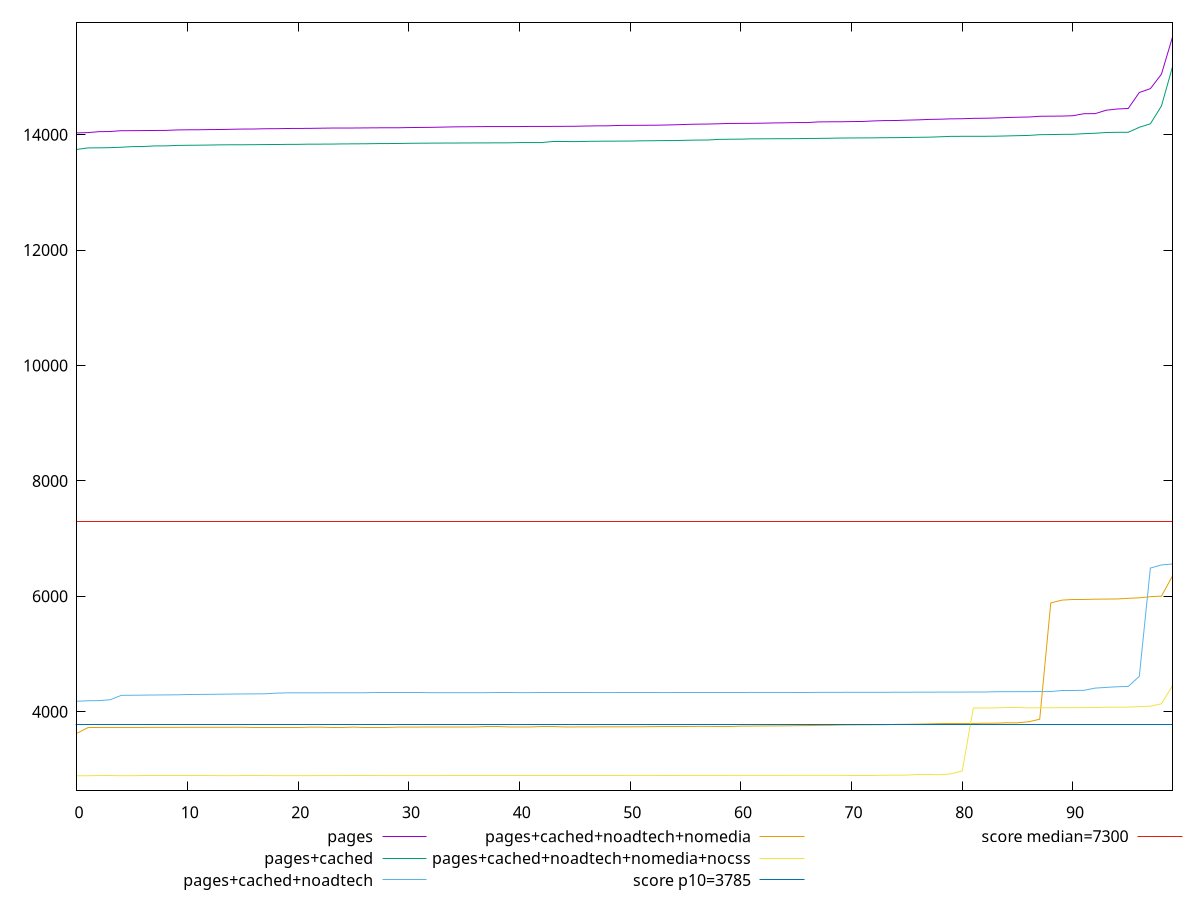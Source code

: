 reset

$pages <<EOF
0 14030.944499999998
1 14035.9395
2 14052.054500000006
3 14054.572
4 14068.963999999996
5 14069.267500000002
6 14071.061
7 14072.644000000002
8 14073.522
9 14081.764
10 14084.424999999996
11 14085.2915
12 14088.144999999999
13 14089.465999999999
14 14093.620500000003
15 14097.263000000003
16 14097.973499999998
17 14102.648999999998
18 14103.16
19 14107.1457
20 14107.855549999997
21 14109.131999999998
22 14111.776699999999
23 14114.440750000002
24 14115.366
25 14115.457600000003
26 14117.035500000002
27 14118.786
28 14119.116299999998
29 14119.391
30 14123.016999999998
31 14124.8351
32 14126.876
33 14130.715000000002
34 14134.816
35 14136.875
36 14138.371700000003
37 14140.017499999996
38 14140.1515
39 14140.465
40 14140.610450000002
41 14142.515
42 14142.8315
43 14143.142000000003
44 14144.195650000003
45 14145.479
46 14149.778999999999
47 14152.496000000003
48 14153.724999999999
49 14160.106999999996
50 14161.191499999997
51 14162.573
52 14163.068599999999
53 14166.198999999997
54 14171.034
55 14177.385499999997
56 14181.7755
57 14183.843500000003
58 14188.819999999998
59 14194.749
60 14195.322400000001
61 14196.3635
62 14199.142999999996
63 14203.2365
64 14205.764500000001
65 14209.1747
66 14209.978000000001
67 14220.936500000002
68 14222.837000000001
69 14223.475000000002
70 14226.7886
71 14228.6325
72 14238.0605
73 14244.274999999998
74 14245.213
75 14251.638
76 14256.341499999999
77 14264.264
78 14267.971000000001
79 14274.245
80 14275.931999999997
81 14282.717
82 14284.515
83 14289.108499999998
84 14296.802999999998
85 14301.966
86 14305.868000000002
87 14318.462
88 14320.651999999996
89 14321.707999999999
90 14328.322000000004
91 14363.5245
92 14364.197
93 14423.388999999996
94 14444.5755
95 14453.729500000001
96 14731.076499999996
97 14797.592
98 15047.271
99 15691.250999999997
EOF

$pagesCached <<EOF
0 13744.967999999997
1 13770.202000000003
2 13771.871
3 13774.792849999998
4 13781.849499999997
5 13792.969999999998
6 13794.506500000001
7 13804.898000000003
8 13805.502499999999
9 13813.466999999997
10 13816.041999999998
11 13817.554499999998
12 13820.241900000003
13 13823.474299999996
14 13825.002000000002
15 13825.128500000003
16 13826.126999999999
17 13828.7585
18 13829.0324
19 13831.6159
20 13832.262799999997
21 13835.548900000002
22 13835.691000000003
23 13836.829299999998
24 13839.593
25 13840.975
26 13842.099700000002
27 13845.038199999999
28 13845.8955
29 13847.201500000003
30 13850.189199999997
31 13852.135999999999
32 13853.252499999995
33 13854.358000000004
34 13854.664000000002
35 13856.108400000001
36 13856.883500000002
37 13857.474999999999
38 13858.205499999996
39 13858.836299999995
40 13862.5255
41 13862.615999999998
42 13863.046999999999
43 13872.999
44 13873.008000000002
45 13879.557
46 13883.336
47 13886.177
48 13887.423
49 13887.8508
50 13889.256000000001
51 13893.002
52 13895.036000000002
53 13897.3276
54 13897.7608
55 13902.058999999997
56 13905.993999999999
57 13907.103999999998
58 13918.306999999997
59 13920.46
60 13922.396000000002
61 13927.624500000002
62 13928.15595
63 13929.512000000002
64 13930.005000000005
65 13930.873999999996
66 13933.861000000003
67 13935.381999999998
68 13937.798
69 13941.454499999996
70 13942.827000000001
71 13943.759999999998
72 13944.755999999998
73 13947.7
74 13948.536499999998
75 13951.117
76 13954.184500000001
77 13956.356
78 13963.293899999997
79 13970.620000000003
80 13971.064499999997
81 13971.728000000001
82 13971.897
83 13973.133500000004
84 13977.804
85 13982.864000000001
86 13986.611000000003
87 13999.680999999997
88 14001.926
89 14005.094099999998
90 14006.535
91 14017.267999999996
92 14024.337
93 14037.400499999996
94 14040.626999999995
95 14041.443
96 14127.585
97 14188.5295
98 14495.880000000001
99 15175.859499999999
EOF

$pagesCachedNoadtech <<EOF
0 4180.959000000001
1 4190.111499999999
2 4192.1285
3 4207.0560000000005
4 4283.378499999999
5 4285.087
6 4287.227000000001
7 4289.359
8 4291.111500000001
9 4292.373499999999
10 4297.89
11 4299.241000000001
12 4300.8575
13 4303.332
14 4305.3165
15 4307.8225
16 4308.670499999999
17 4310.007
18 4321.498000000001
19 4326.5972
20 4326.73175
21 4327.191
22 4327.388
23 4327.7725500000015
24 4328.058300000001
25 4328.511100000001
26 4328.5335000000005
27 4328.79535
28 4328.80075
29 4329.001800000001
30 4329.027599999999
31 4329.0405
32 4329.16505
33 4329.25015
34 4329.3362
35 4329.4105500000005
36 4329.661649999999
37 4329.85395
38 4329.9604500000005
39 4329.99355
40 4330.3546
41 4330.5528
42 4330.63505
43 4330.6705999999995
44 4330.6948999999995
45 4330.711149999999
46 4330.741999999999
47 4331.17565560561
48 4331.254450000002
49 4331.439999999999
50 4331.459087256386
51 4331.474955857963
52 4331.4932499999995
53 4331.564549999999
54 4332.26415
55 4332.395100000001
56 4332.5539
57 4332.8885
58 4333.095499999999
59 4333.170300000001
60 4333.21055
61 4333.3025
62 4333.630600000001
63 4333.769
64 4334.133000000001
65 4334.687800000001
66 4334.7105
67 4334.8317
68 4335.477900000001
69 4335.59774650226
70 4335.7869
71 4335.969
72 4336.07325
73 4336.2703
74 4337.278900000001
75 4337.450450000001
76 4338.3938499999995
77 4338.4016999999985
78 4339.402999999998
79 4339.85095
80 4340.23495
81 4341.2581500000015
82 4341.308150000001
83 4345.866150000002
84 4346.224549999999
85 4347.361500000001
86 4348.185999999999
87 4348.6894999999995
88 4349.489349999999
89 4366.903
90 4367.308999999998
91 4370.94
92 4408.6692
93 4421.158000000001
94 4432.076800000001
95 4437.849
96 4612.605999999999
97 6488.797049999998
98 6543.7225
99 6558.970135864658
EOF

$pagesCachedNoadtechNomedia <<EOF
0 3627.0389999999998
1 3725.13335
2 3726.842850000001
3 3726.938
4 3727.16285
5 3727.2612
6 3727.7826999999993
7 3728.64465
8 3728.9243500000002
9 3729.0767499999997
10 3729.2742000000003
11 3729.4797
12 3729.5184
13 3729.82715
14 3730.248700000001
15 3730.6364000000003
16 3730.957000000001
17 3730.9587999999985
18 3730.9831999999997
19 3731.2815000000005
20 3731.3217500000005
21 3731.546899999999
22 3732.0768000000007
23 3732.6593499999994
24 3732.7076500000003
25 3732.8342000000002
26 3733.0107500000004
27 3733.026999999999
28 3733.0452999999998
29 3733.2017499999993
30 3733.45615
31 3733.73195
32 3733.9165999999996
33 3733.9779
34 3734.3285000000005
35 3734.6133000000004
36 3735.033499999999
37 3735.10055
38 3735.120650000001
39 3735.216661514893
40 3735.48965
41 3735.5650000000005
42 3735.81705
43 3735.8203
44 3735.9087499999996
45 3735.990750000001
46 3736.5177999999996
47 3737.211000000001
48 3737.3116999999997
49 3737.714349999999
50 3738.2497000000003
51 3738.61255
52 3741.0791500000005
53 3743.2714000000005
54 3743.3006000000005
55 3743.8514
56 3745.3809
57 3745.5775000000003
58 3746.6210499999997
59 3746.64885
60 3749.892
61 3751.0840000000003
62 3752.9300000000003
63 3753.6849999999995
64 3755.1759999999995
65 3757.856999999999
66 3759.2209999999995
67 3763.318
68 3764.515
69 3769.6754
70 3771.590999999999
71 3772.288000000001
72 3773.2529999999997
73 3774.8740000000003
74 3780.451
75 3782.2939999999994
76 3785.144
77 3789.1010000000006
78 3794.698000000001
79 3795.4809999999993
80 3797.3239999999996
81 3797.3239999999996
82 3800.2539999999995
83 3800.862
84 3807.3812
85 3807.589
86 3826.054
87 3869.3795
88 5885.72955
89 5933.4169999999995
90 5949.559799999999
91 5949.6085
92 5950.034399999999
93 5951.5224
94 5953.7264
95 5964.7080000000005
96 5973.337300000001
97 5992.7327000000005
98 6002.3139
99 6352.994699999999
EOF

$pagesCachedNoadtechNomediaNocss <<EOF
0 2889.56655
1 2890.4272499999993
2 2890.5012499999993
3 2890.5406000000003
4 2890.6433999999995
5 2890.9077
6 2891.11735
7 2891.1218499999995
8 2891.13935
9 2891.5845500000005
10 2891.58495
11 2891.66575
12 2891.6780500000004
13 2891.8469999999998
14 2892.0385
15 2892.05395
16 2892.0578000000005
17 2892.0955999999996
18 2892.25735
19 2892.3921
20 2892.5242500000004
21 2892.571
22 2892.8034999999995
23 2892.9357999999997
24 2893.0625000000005
25 2893.08435
26 2893.0995000000003
27 2893.1059999999998
28 2893.2174999999997
29 2893.2915000000003
30 2893.37185
31 2893.4429
32 2893.5523
33 2893.8705
34 2894.2785000000003
35 2894.283449999999
36 2894.34595
37 2894.4459499999994
38 2894.4480999999996
39 2894.5144000000005
40 2894.5204000000003
41 2894.5309999999995
42 2894.5456999999997
43 2894.5809999999997
44 2894.6396999999997
45 2894.6749999999997
46 2894.6759
47 2894.7068500000005
48 2894.80145
49 2894.9064500000004
50 2894.956
51 2895.0975
52 2895.3784000000005
53 2895.4475
54 2895.479
55 2895.6659999999997
56 2895.74865
57 2895.8022000000005
58 2896.0073500000003
59 2896.0822
60 2896.2862999999993
61 2896.3650000000002
62 2896.4743
63 2896.8564999999994
64 2897.138
65 2897.3503499999997
66 2897.4789499999997
67 2897.5139999999997
68 2897.6879
69 2898.14265
70 2898.3133
71 2898.3164999999995
72 2898.3628999999996
73 2899.16655
74 2900.1467000000002
75 2901.34635
76 2903.2626999999998
77 2903.2664999999997
78 2907.9829999999993
79 2922.9114999999997
80 2974.1835
81 4063.6784999999995
82 4064.4972
83 4065.92135
84 4066.1829500000003
85 4066.2310000000007
86 4066.2765999999992
87 4068.23185
88 4068.5389999999998
89 4069.183
90 4069.7561
91 4072.018699999999
92 4072.2926
93 4077.6648
94 4078.076999999999
95 4079.3035
96 4087.5065000000004
97 4095.1000000000004
98 4137.381
99 4449.599
EOF

set key outside below
set xrange [0:99]
set yrange [2633.532861:15947.284688999996]
set trange [2633.532861:15947.284688999996]
set terminal svg size 640, 580 enhanced background rgb 'white'
set output "report_00023_2021-02-20T12:14:57.249Z/interactive/comparison/sorted/all_raw.svg"

plot $pages title "pages" with line, \
     $pagesCached title "pages+cached" with line, \
     $pagesCachedNoadtech title "pages+cached+noadtech" with line, \
     $pagesCachedNoadtechNomedia title "pages+cached+noadtech+nomedia" with line, \
     $pagesCachedNoadtechNomediaNocss title "pages+cached+noadtech+nomedia+nocss" with line, \
     3785 title "score p10=3785", \
     7300 title "score median=7300"

reset
